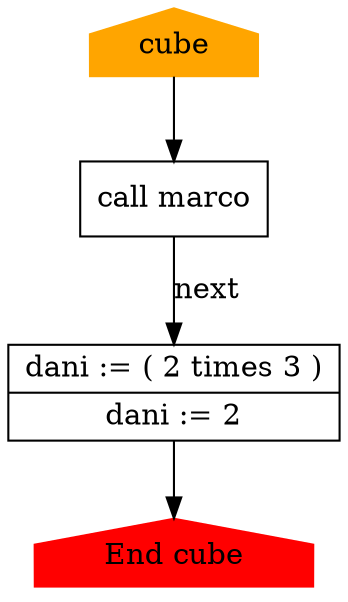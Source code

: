 digraph cubeCFG139627949980944 {
	139627949980944 [label=cube color=orange shape=house style=filled]
	0 [label="End cube" color=red shape=house style=filled]
	139627949980944 -> 139627950022224
	139627950022224 [label="{call marco}" shape=record]
	139627950063696 [label="{dani := ( 2 times 3 )|dani := 2}" shape=record]
	139627950063696 -> 0
	139627950022224 -> 139627950063696 [label=next]
}
